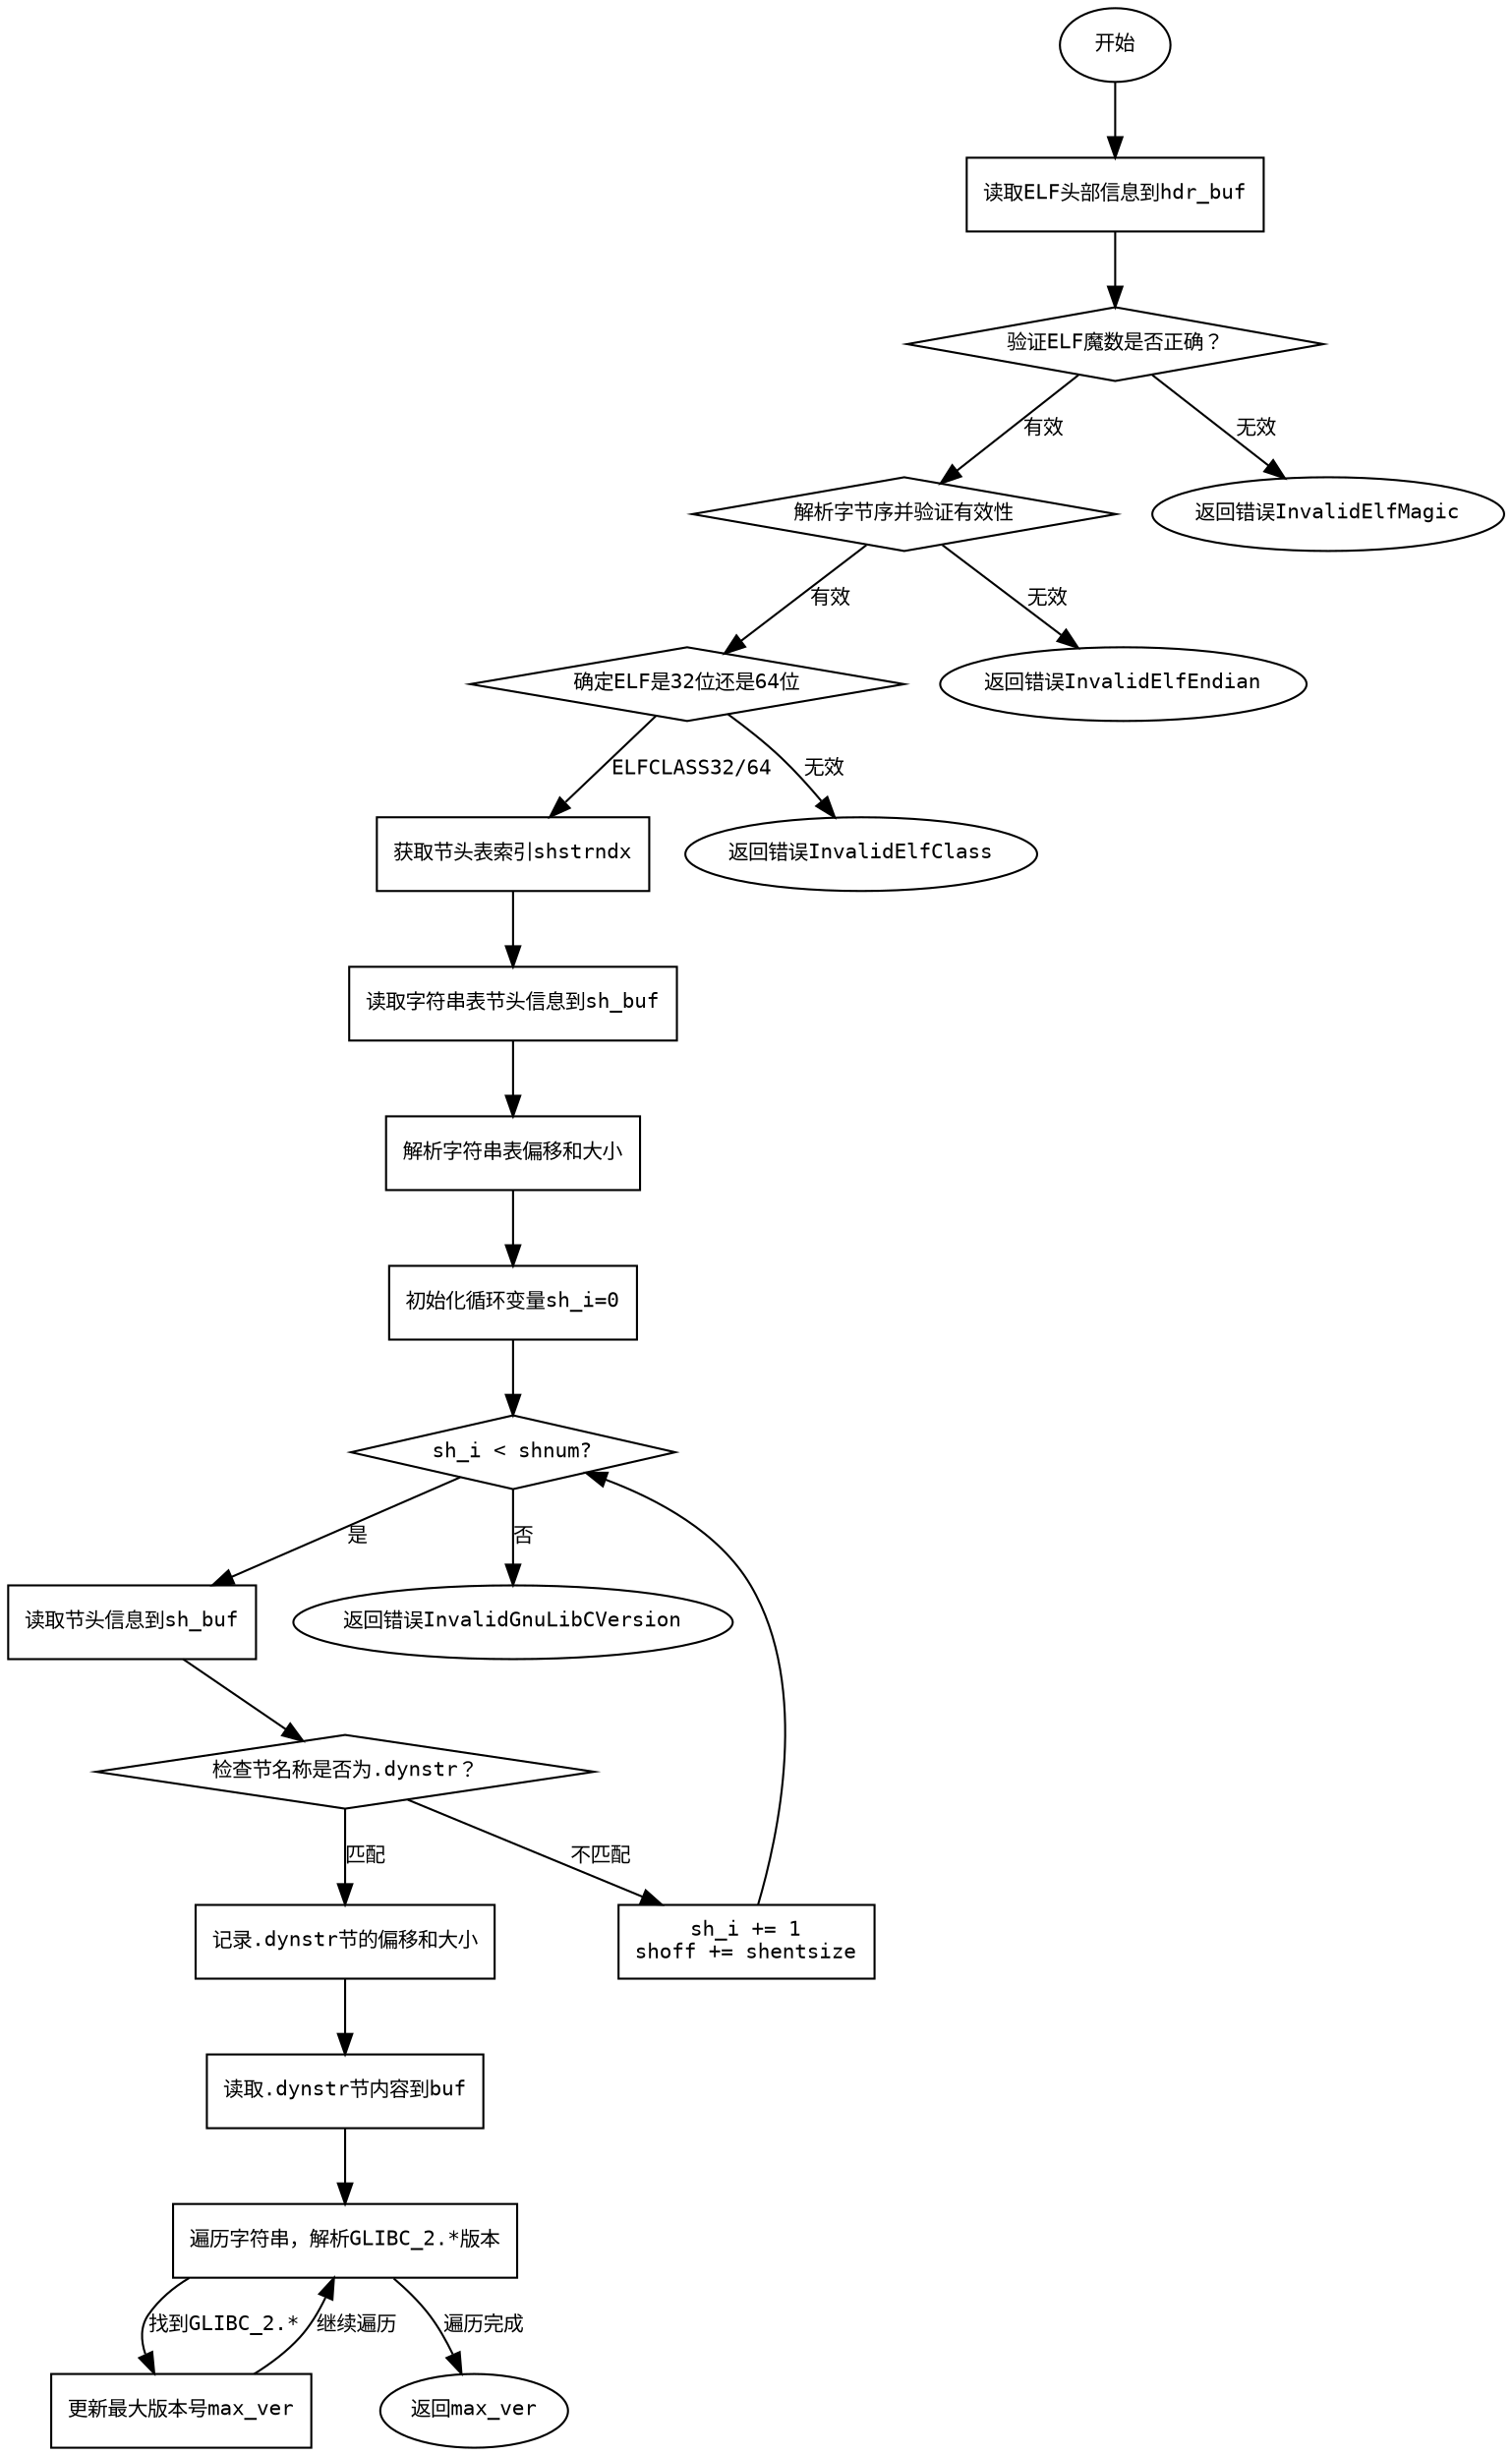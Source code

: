 
digraph glibcVerFromSoFile {
    node [shape=rectangle, fontname="Courier", fontsize=10];
    edge [fontname="Courier", fontsize=10];
    
    start [label="开始", shape=ellipse];
    read_elf_header [label="读取ELF头部信息到hdr_buf"];
    check_magic [label="验证ELF魔数是否正确？", shape=diamond];
    check_endian [label="解析字节序并验证有效性", shape=diamond];
    check_class [label="确定ELF是32位还是64位", shape=diamond];
    get_shstrndx [label="获取节头表索引shstrndx"];
    read_shstrtab [label="读取字符串表节头信息到sh_buf"];
    parse_shstrtab [label="解析字符串表偏移和大小"];
    init_loop [label="初始化循环变量sh_i=0"];
    loop_condition [label="sh_i < shnum?", shape=diamond];
    read_section_header [label="读取节头信息到sh_buf"];
    check_section_name [label="检查节名称是否为.dynstr？", shape=diamond];
    found_dynstr [label="记录.dynstr节的偏移和大小"];
    loop_increment [label="sh_i += 1\nshoff += shentsize"];
    read_dynstr [label="读取.dynstr节内容到buf"];
    parse_versions [label="遍历字符串，解析GLIBC_2.*版本"];
    update_max_ver [label="更新最大版本号max_ver"];
    return_ver [label="返回max_ver", shape=ellipse];
    error_magic [label="返回错误InvalidElfMagic", shape=ellipse];
    error_endian [label="返回错误InvalidElfEndian", shape=ellipse];
    error_class [label="返回错误InvalidElfClass", shape=ellipse];
    error_dynstr [label="返回错误InvalidGnuLibCVersion", shape=ellipse];
    
    start -> read_elf_header;
    read_elf_header -> check_magic;
    
    check_magic -> check_endian [label="有效"];
    check_magic -> error_magic [label="无效"];
    
    check_endian -> check_class [label="有效"];
    check_endian -> error_endian [label="无效"];
    
    check_class -> get_shstrndx [label="ELFCLASS32/64"];
    check_class -> error_class [label="无效"];
    
    get_shstrndx -> read_shstrtab;
    read_shstrtab -> parse_shstrtab;
    parse_shstrtab -> init_loop;
    
    init_loop -> loop_condition;
    loop_condition -> read_section_header [label="是"];
    loop_condition -> error_dynstr [label="否"];
    
    read_section_header -> check_section_name;
    check_section_name -> found_dynstr [label="匹配"];
    check_section_name -> loop_increment [label="不匹配"];
    
    loop_increment -> loop_condition;
    found_dynstr -> read_dynstr;
    
    read_dynstr -> parse_versions;
    parse_versions -> update_max_ver [label="找到GLIBC_2.*"];
    update_max_ver -> parse_versions [label="继续遍历"];
    
    parse_versions -> return_ver [label="遍历完成"];
}
